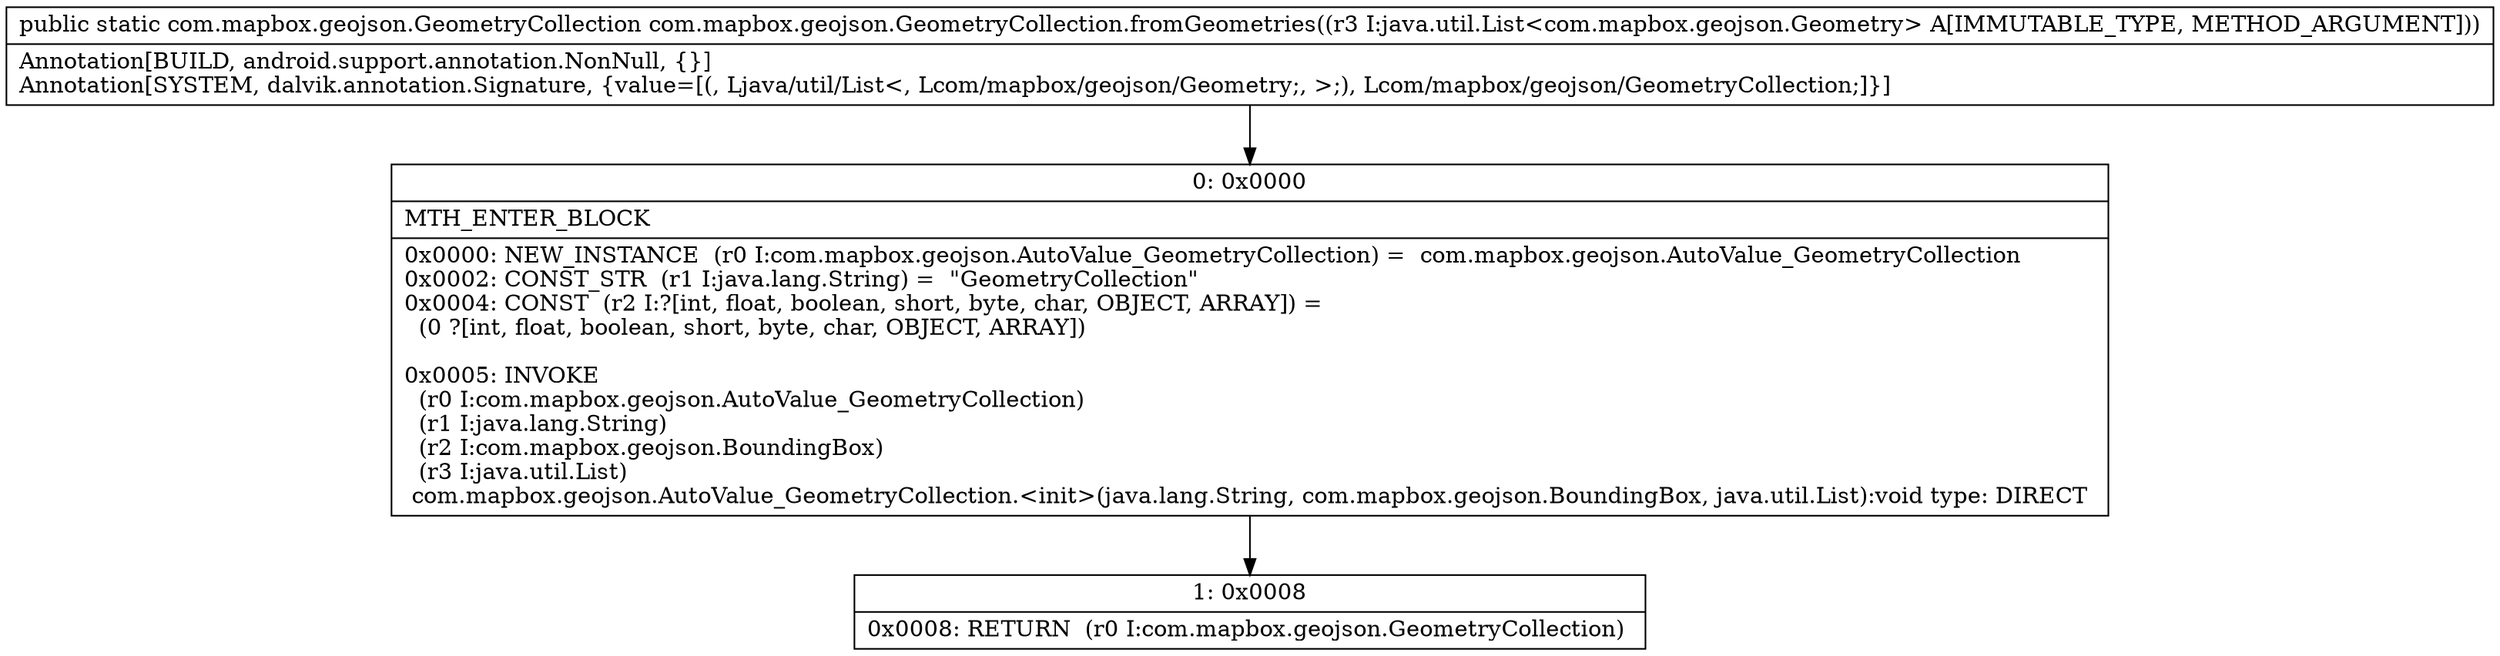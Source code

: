 digraph "CFG forcom.mapbox.geojson.GeometryCollection.fromGeometries(Ljava\/util\/List;)Lcom\/mapbox\/geojson\/GeometryCollection;" {
Node_0 [shape=record,label="{0\:\ 0x0000|MTH_ENTER_BLOCK\l|0x0000: NEW_INSTANCE  (r0 I:com.mapbox.geojson.AutoValue_GeometryCollection) =  com.mapbox.geojson.AutoValue_GeometryCollection \l0x0002: CONST_STR  (r1 I:java.lang.String) =  \"GeometryCollection\" \l0x0004: CONST  (r2 I:?[int, float, boolean, short, byte, char, OBJECT, ARRAY]) = \l  (0 ?[int, float, boolean, short, byte, char, OBJECT, ARRAY])\l \l0x0005: INVOKE  \l  (r0 I:com.mapbox.geojson.AutoValue_GeometryCollection)\l  (r1 I:java.lang.String)\l  (r2 I:com.mapbox.geojson.BoundingBox)\l  (r3 I:java.util.List)\l com.mapbox.geojson.AutoValue_GeometryCollection.\<init\>(java.lang.String, com.mapbox.geojson.BoundingBox, java.util.List):void type: DIRECT \l}"];
Node_1 [shape=record,label="{1\:\ 0x0008|0x0008: RETURN  (r0 I:com.mapbox.geojson.GeometryCollection) \l}"];
MethodNode[shape=record,label="{public static com.mapbox.geojson.GeometryCollection com.mapbox.geojson.GeometryCollection.fromGeometries((r3 I:java.util.List\<com.mapbox.geojson.Geometry\> A[IMMUTABLE_TYPE, METHOD_ARGUMENT]))  | Annotation[BUILD, android.support.annotation.NonNull, \{\}]\lAnnotation[SYSTEM, dalvik.annotation.Signature, \{value=[(, Ljava\/util\/List\<, Lcom\/mapbox\/geojson\/Geometry;, \>;), Lcom\/mapbox\/geojson\/GeometryCollection;]\}]\l}"];
MethodNode -> Node_0;
Node_0 -> Node_1;
}

